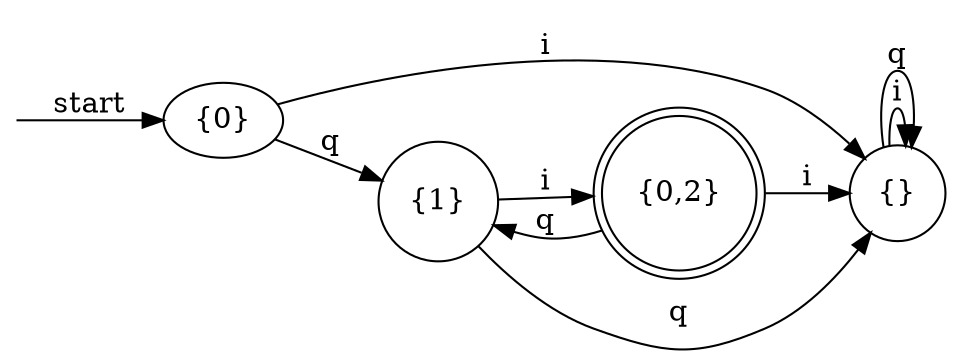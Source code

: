digraph dfa {
    rankdir = LR;
    __start [style = invis, shape = point];
    __start -> "{0}" [ label = "start" ];
    node [shape = doublecircle]; "{0}" "{0,2}"
    node [shape = circle];
    "{0}" -> "{}" [ label = "i" ];
    "{0}" -> "{1}" [ label = "q" ];
    "{}" -> "{}" [ label = "i" ];
    "{}" -> "{}" [ label = "q" ];
    "{1}" -> "{0,2}" [ label = "i" ];
    "{1}" -> "{}" [ label = "q" ];
    "{0,2}" -> "{}" [ label = "i" ];
    "{0,2}" -> "{1}" [ label = "q" ];
}
